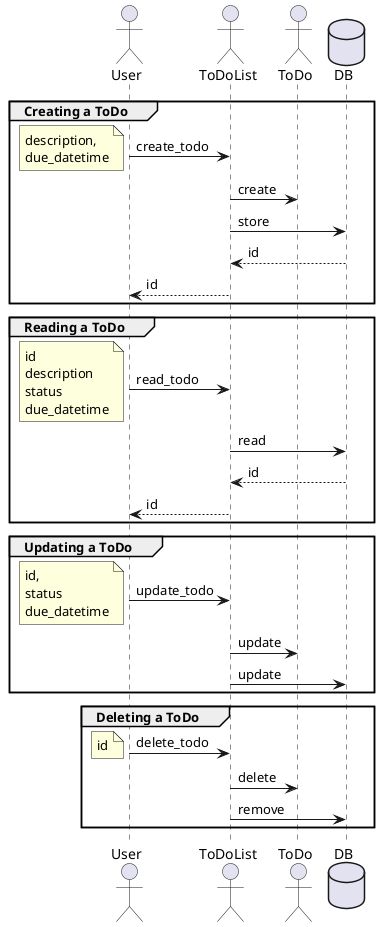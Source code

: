 @startuml todo-mvc-flask-restplus-sequence

actor User as U
actor ToDoList as TDL
actor ToDo as TD
database DB as D

group Creating a ToDo
U -> TDL : create_todo
note left: description, \ndue_datetime
TDL -> TD : create
TDL -> D : store
TDL <-- D: id
U <-- TDL: id
end

group Reading a ToDo
U -> TDL : read_todo
note left: id\ndescription\nstatus\ndue_datetime
TDL -> D: read
TDL <-- D: id
U <-- TDL : id
end

group Updating a ToDo
U -> TDL : update_todo
note left: id,\nstatus\ndue_datetime
TDL -> TD: update
TDL -> D: update
end

group Deleting a ToDo
U -> TDL: delete_todo
note left: id
TDL -> TD: delete
TDL -> D: remove
end

@enduml